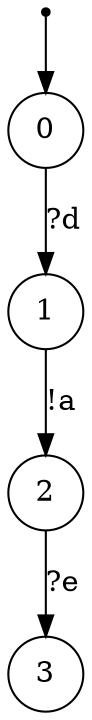 digraph {
 node [shape=point] ENTRY
 node [shape=circle]
 ENTRY -> 0
0 -> 1 [label="?d"]
1 -> 2 [label="!a"]
2 -> 3 [label="?e"]
}